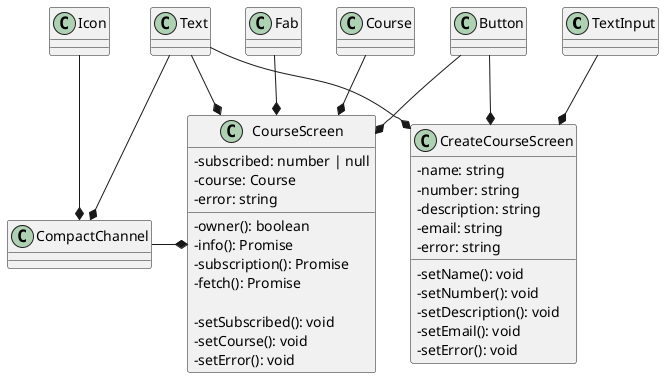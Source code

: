 @startuml Course
skinparam classAttributeIconSize 0

class TextInput
class Button
class Fab
class CompactChannel
class Text
class Icon

Text --* CompactChannel
Icon --* CompactChannel


class CreateCourseScreen {
	-name: string
	-number: string
	-description: string
	-email: string
	-error: string

	-setName(): void
	-setNumber(): void
	-setDescription(): void
	-setEmail(): void
	-setError(): void
}

class Course

class CourseScreen {
	-subscribed: number | null
	-course: Course
	-error: string

	-owner(): boolean
	-info(): Promise
	-subscription(): Promise 
	-fetch(): Promise

	-setSubscribed(): void
	-setCourse(): void
	-setError(): void
}

Course --* CourseScreen

Button --* CourseScreen
Fab --* CourseScreen
CompactChannel -r-* CourseScreen
Text --* CourseScreen

TextInput --* CreateCourseScreen
Button --* CreateCourseScreen
Text --* CreateCourseScreen



@enduml